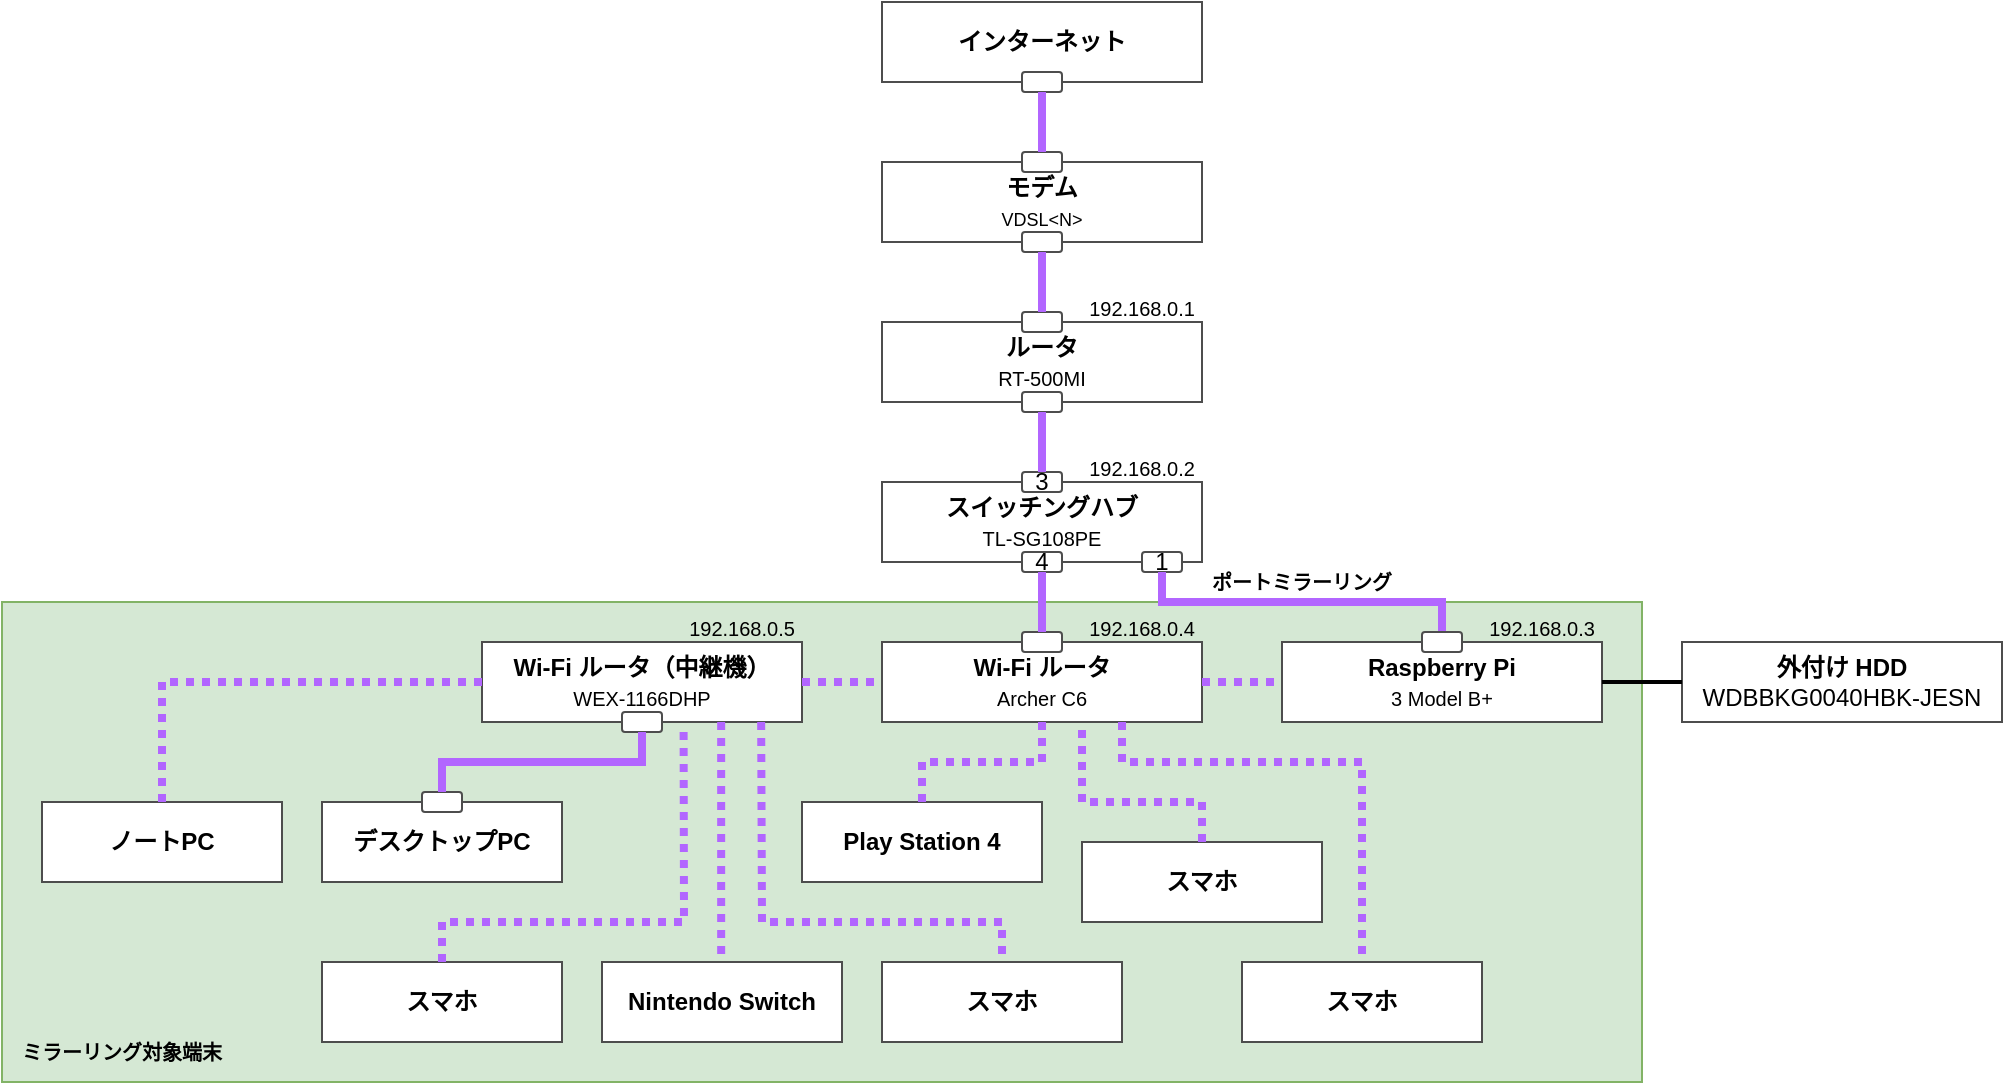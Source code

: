 <mxfile version="15.6.8" type="github">
  <diagram id="LkatXbXhpc6mPPL7ChRW" name="Page-1">
    <mxGraphModel dx="2035" dy="672" grid="0" gridSize="10" guides="1" tooltips="1" connect="1" arrows="1" fold="1" page="1" pageScale="1" pageWidth="850" pageHeight="1100" math="0" shadow="0">
      <root>
        <mxCell id="0" />
        <mxCell id="1" parent="0" />
        <mxCell id="Yr2Akf7SC9dJ6bto8UMj-26" value="" style="rounded=0;whiteSpace=wrap;html=1;fontFamily=Helvetica;fontSize=10;strokeColor=#82b366;align=center;fillColor=#d5e8d4;" vertex="1" parent="1">
          <mxGeometry x="-160" y="340" width="820" height="240" as="geometry" />
        </mxCell>
        <mxCell id="t_RywQkz7kmj2XYPyou5-1" value="&lt;b&gt;インターネット&lt;/b&gt;" style="rounded=0;whiteSpace=wrap;html=1;strokeColor=#4D4D4D;" parent="1" vertex="1">
          <mxGeometry x="280" y="40" width="160" height="40" as="geometry" />
        </mxCell>
        <mxCell id="t_RywQkz7kmj2XYPyou5-2" value="&lt;b&gt;モデム&lt;/b&gt;&lt;br&gt;&lt;font style=&quot;font-size: 9px&quot;&gt;VDSL&amp;lt;N&amp;gt;&lt;/font&gt;" style="rounded=0;whiteSpace=wrap;html=1;strokeColor=#4D4D4D;" parent="1" vertex="1">
          <mxGeometry x="280" y="120" width="160" height="40" as="geometry" />
        </mxCell>
        <mxCell id="t_RywQkz7kmj2XYPyou5-4" value="&lt;b&gt;ルータ&lt;/b&gt;&lt;br&gt;&lt;font style=&quot;font-size: 10px&quot;&gt;RT-500MI&lt;/font&gt;" style="rounded=0;whiteSpace=wrap;html=1;strokeColor=#4D4D4D;" parent="1" vertex="1">
          <mxGeometry x="280" y="200" width="160" height="40" as="geometry" />
        </mxCell>
        <mxCell id="t_RywQkz7kmj2XYPyou5-5" value="&lt;b&gt;スイッチングハブ&lt;/b&gt;&lt;br&gt;&lt;font style=&quot;font-size: 10px&quot;&gt;TL-SG108PE&lt;/font&gt;" style="rounded=0;whiteSpace=wrap;html=1;strokeColor=#4D4D4D;" parent="1" vertex="1">
          <mxGeometry x="280" y="280" width="160" height="40" as="geometry" />
        </mxCell>
        <mxCell id="t_RywQkz7kmj2XYPyou5-3" value="4" style="rounded=1;whiteSpace=wrap;html=1;strokeColor=#4D4D4D;" parent="1" vertex="1">
          <mxGeometry x="350" y="315" width="20" height="10" as="geometry" />
        </mxCell>
        <mxCell id="t_RywQkz7kmj2XYPyou5-6" value="" style="rounded=1;whiteSpace=wrap;html=1;strokeColor=#4D4D4D;" parent="1" vertex="1">
          <mxGeometry x="350" y="75" width="20" height="10" as="geometry" />
        </mxCell>
        <mxCell id="t_RywQkz7kmj2XYPyou5-7" value="" style="rounded=1;whiteSpace=wrap;html=1;strokeColor=#4D4D4D;" parent="1" vertex="1">
          <mxGeometry x="350" y="115" width="20" height="10" as="geometry" />
        </mxCell>
        <mxCell id="t_RywQkz7kmj2XYPyou5-8" value="" style="endArrow=none;html=1;rounded=0;strokeWidth=4;strokeColor=#B266FF;exitX=0.5;exitY=0;exitDx=0;exitDy=0;entryX=0.5;entryY=1;entryDx=0;entryDy=0;" parent="1" source="t_RywQkz7kmj2XYPyou5-7" target="t_RywQkz7kmj2XYPyou5-6" edge="1">
          <mxGeometry width="50" height="50" relative="1" as="geometry">
            <mxPoint x="360" y="110" as="sourcePoint" />
            <mxPoint x="520" y="100" as="targetPoint" />
          </mxGeometry>
        </mxCell>
        <mxCell id="t_RywQkz7kmj2XYPyou5-12" value="" style="rounded=1;whiteSpace=wrap;html=1;strokeColor=#4D4D4D;" parent="1" vertex="1">
          <mxGeometry x="350" y="155" width="20" height="10" as="geometry" />
        </mxCell>
        <mxCell id="t_RywQkz7kmj2XYPyou5-14" value="" style="rounded=1;whiteSpace=wrap;html=1;strokeColor=#4D4D4D;" parent="1" vertex="1">
          <mxGeometry x="350" y="195" width="20" height="10" as="geometry" />
        </mxCell>
        <mxCell id="t_RywQkz7kmj2XYPyou5-15" value="" style="endArrow=none;html=1;rounded=0;strokeWidth=4;strokeColor=#B266FF;exitX=0.5;exitY=0;exitDx=0;exitDy=0;entryX=0.5;entryY=1;entryDx=0;entryDy=0;" parent="1" source="t_RywQkz7kmj2XYPyou5-14" target="t_RywQkz7kmj2XYPyou5-12" edge="1">
          <mxGeometry width="50" height="50" relative="1" as="geometry">
            <mxPoint x="450.34" y="195" as="sourcePoint" />
            <mxPoint x="450.0" y="165" as="targetPoint" />
          </mxGeometry>
        </mxCell>
        <mxCell id="t_RywQkz7kmj2XYPyou5-16" value="" style="rounded=1;whiteSpace=wrap;html=1;strokeColor=#4D4D4D;" parent="1" vertex="1">
          <mxGeometry x="350" y="235" width="20" height="10" as="geometry" />
        </mxCell>
        <mxCell id="t_RywQkz7kmj2XYPyou5-17" value="&lt;p&gt;&lt;font style=&quot;font-size: 12px&quot;&gt;3&lt;/font&gt;&lt;/p&gt;" style="rounded=1;whiteSpace=wrap;html=1;strokeColor=#4D4D4D;align=center;" parent="1" vertex="1">
          <mxGeometry x="350" y="275" width="20" height="10" as="geometry" />
        </mxCell>
        <mxCell id="t_RywQkz7kmj2XYPyou5-18" value="" style="endArrow=none;html=1;rounded=0;strokeWidth=4;strokeColor=#B266FF;exitX=0.5;exitY=0;exitDx=0;exitDy=0;entryX=0.5;entryY=1;entryDx=0;entryDy=0;" parent="1" source="t_RywQkz7kmj2XYPyou5-17" target="t_RywQkz7kmj2XYPyou5-16" edge="1">
          <mxGeometry width="50" height="50" relative="1" as="geometry">
            <mxPoint x="420" y="275" as="sourcePoint" />
            <mxPoint x="420" y="245" as="targetPoint" />
          </mxGeometry>
        </mxCell>
        <mxCell id="Yr2Akf7SC9dJ6bto8UMj-3" value="&lt;p&gt;1&lt;/p&gt;" style="rounded=1;whiteSpace=wrap;html=1;strokeColor=#4D4D4D;align=center;" vertex="1" parent="1">
          <mxGeometry x="410" y="315" width="20" height="10" as="geometry" />
        </mxCell>
        <mxCell id="Yr2Akf7SC9dJ6bto8UMj-4" value="&lt;b&gt;Wi-Fi ルータ&lt;/b&gt;&lt;br&gt;&lt;span style=&quot;font-size: 10px&quot;&gt;Archer C6&lt;/span&gt;" style="rounded=0;whiteSpace=wrap;html=1;strokeColor=#4D4D4D;" vertex="1" parent="1">
          <mxGeometry x="280" y="360" width="160" height="40" as="geometry" />
        </mxCell>
        <mxCell id="Yr2Akf7SC9dJ6bto8UMj-5" value="&lt;p&gt;&lt;br&gt;&lt;/p&gt;" style="rounded=1;whiteSpace=wrap;html=1;strokeColor=#4D4D4D;align=center;" vertex="1" parent="1">
          <mxGeometry x="350" y="355" width="20" height="10" as="geometry" />
        </mxCell>
        <mxCell id="Yr2Akf7SC9dJ6bto8UMj-6" value="" style="endArrow=none;html=1;rounded=0;strokeWidth=4;strokeColor=#B266FF;exitX=0.5;exitY=0;exitDx=0;exitDy=0;entryX=0.5;entryY=1;entryDx=0;entryDy=0;" edge="1" parent="1" source="Yr2Akf7SC9dJ6bto8UMj-5" target="t_RywQkz7kmj2XYPyou5-3">
          <mxGeometry width="50" height="50" relative="1" as="geometry">
            <mxPoint x="339.76" y="395" as="sourcePoint" />
            <mxPoint x="339.76" y="365" as="targetPoint" />
            <Array as="points">
              <mxPoint x="360" y="340" />
            </Array>
          </mxGeometry>
        </mxCell>
        <mxCell id="Yr2Akf7SC9dJ6bto8UMj-7" value="&lt;b&gt;Raspberry Pi&lt;/b&gt;&lt;br&gt;&lt;span style=&quot;font-size: 10px&quot;&gt;3 Model B+&lt;/span&gt;" style="rounded=0;whiteSpace=wrap;html=1;strokeColor=#4D4D4D;" vertex="1" parent="1">
          <mxGeometry x="480" y="360" width="160" height="40" as="geometry" />
        </mxCell>
        <mxCell id="Yr2Akf7SC9dJ6bto8UMj-8" value="&lt;b&gt;Wi-Fi ルータ（中継機）&lt;/b&gt;&lt;br&gt;&lt;span style=&quot;font-size: 10px&quot;&gt;WEX-1166DHP&lt;/span&gt;" style="rounded=0;whiteSpace=wrap;html=1;strokeColor=#4D4D4D;" vertex="1" parent="1">
          <mxGeometry x="80" y="360" width="160" height="40" as="geometry" />
        </mxCell>
        <mxCell id="Yr2Akf7SC9dJ6bto8UMj-9" value="" style="endArrow=none;html=1;rounded=0;strokeWidth=4;strokeColor=#B266FF;exitX=0.5;exitY=1;exitDx=0;exitDy=0;entryX=0.5;entryY=0;entryDx=0;entryDy=0;" edge="1" parent="1" source="Yr2Akf7SC9dJ6bto8UMj-3" target="Yr2Akf7SC9dJ6bto8UMj-10">
          <mxGeometry width="50" height="50" relative="1" as="geometry">
            <mxPoint x="370" y="285" as="sourcePoint" />
            <mxPoint x="520" y="285" as="targetPoint" />
            <Array as="points">
              <mxPoint x="420" y="340" />
              <mxPoint x="560" y="340" />
            </Array>
          </mxGeometry>
        </mxCell>
        <mxCell id="Yr2Akf7SC9dJ6bto8UMj-10" value="&lt;p&gt;&lt;br&gt;&lt;/p&gt;" style="rounded=1;whiteSpace=wrap;html=1;strokeColor=#4D4D4D;align=center;" vertex="1" parent="1">
          <mxGeometry x="550" y="355" width="20" height="10" as="geometry" />
        </mxCell>
        <mxCell id="Yr2Akf7SC9dJ6bto8UMj-11" value="" style="endArrow=none;html=1;rounded=0;strokeWidth=4;strokeColor=#B266FF;exitX=1;exitY=0.5;exitDx=0;exitDy=0;entryX=0;entryY=0.5;entryDx=0;entryDy=0;dashed=1;dashPattern=1 1;" edge="1" parent="1" source="Yr2Akf7SC9dJ6bto8UMj-8" target="Yr2Akf7SC9dJ6bto8UMj-4">
          <mxGeometry width="50" height="50" relative="1" as="geometry">
            <mxPoint x="530" y="265" as="sourcePoint" />
            <mxPoint x="530" y="235" as="targetPoint" />
          </mxGeometry>
        </mxCell>
        <mxCell id="Yr2Akf7SC9dJ6bto8UMj-12" value="&lt;b&gt;ポートミラーリング&lt;/b&gt;" style="text;html=1;strokeColor=none;fillColor=none;align=center;verticalAlign=middle;whiteSpace=wrap;rounded=0;fontFamily=Helvetica;fontSize=10;" vertex="1" parent="1">
          <mxGeometry x="430" y="315" width="120" height="30" as="geometry" />
        </mxCell>
        <mxCell id="Yr2Akf7SC9dJ6bto8UMj-14" value="" style="endArrow=none;html=1;rounded=0;strokeWidth=4;strokeColor=#B266FF;exitX=1;exitY=0.5;exitDx=0;exitDy=0;entryX=0;entryY=0.5;entryDx=0;entryDy=0;dashed=1;dashPattern=1 1;" edge="1" parent="1" source="Yr2Akf7SC9dJ6bto8UMj-4" target="Yr2Akf7SC9dJ6bto8UMj-7">
          <mxGeometry width="50" height="50" relative="1" as="geometry">
            <mxPoint x="250" y="390" as="sourcePoint" />
            <mxPoint x="290" y="390" as="targetPoint" />
          </mxGeometry>
        </mxCell>
        <mxCell id="Yr2Akf7SC9dJ6bto8UMj-15" value="&lt;b&gt;外付け HDD&lt;br&gt;&lt;/b&gt;WDBBKG0040HBK-JESN" style="rounded=0;whiteSpace=wrap;html=1;strokeColor=#4D4D4D;" vertex="1" parent="1">
          <mxGeometry x="680" y="360" width="160" height="40" as="geometry" />
        </mxCell>
        <mxCell id="Yr2Akf7SC9dJ6bto8UMj-16" value="" style="endArrow=none;html=1;rounded=0;strokeWidth=2;strokeColor=#000000;exitX=0;exitY=0.5;exitDx=0;exitDy=0;entryX=1;entryY=0.5;entryDx=0;entryDy=0;" edge="1" parent="1" source="Yr2Akf7SC9dJ6bto8UMj-15" target="Yr2Akf7SC9dJ6bto8UMj-7">
          <mxGeometry width="50" height="50" relative="1" as="geometry">
            <mxPoint x="679.17" y="315.0" as="sourcePoint" />
            <mxPoint x="679.17" y="285.0" as="targetPoint" />
          </mxGeometry>
        </mxCell>
        <mxCell id="Yr2Akf7SC9dJ6bto8UMj-17" value="192.168.0.4" style="text;html=1;strokeColor=none;fillColor=none;align=center;verticalAlign=middle;whiteSpace=wrap;rounded=0;fontFamily=Helvetica;fontSize=10;" vertex="1" parent="1">
          <mxGeometry x="380" y="345" width="60" height="15" as="geometry" />
        </mxCell>
        <mxCell id="Yr2Akf7SC9dJ6bto8UMj-18" value="192.168.0.3" style="text;html=1;strokeColor=none;fillColor=none;align=center;verticalAlign=middle;whiteSpace=wrap;rounded=0;fontFamily=Helvetica;fontSize=10;" vertex="1" parent="1">
          <mxGeometry x="580" y="345" width="60" height="15" as="geometry" />
        </mxCell>
        <mxCell id="Yr2Akf7SC9dJ6bto8UMj-19" value="192.168.0.2&lt;span style=&quot;color: rgba(0 , 0 , 0 , 0) ; font-family: monospace ; font-size: 0px&quot;&gt;%3CmxGraphModel%3E%3Croot%3E%3CmxCell%20id%3D%220%22%2F%3E%3CmxCell%20id%3D%221%22%20parent%3D%220%22%2F%3E%3CmxCell%20id%3D%222%22%20value%3D%22192.168.0.4%22%20style%3D%22text%3Bhtml%3D1%3BstrokeColor%3Dnone%3BfillColor%3Dnone%3Balign%3Dcenter%3BverticalAlign%3Dmiddle%3BwhiteSpace%3Dwrap%3Brounded%3D0%3BfontFamily%3DHelvetica%3BfontSize%3D10%3B%22%20vertex%3D%221%22%20parent%3D%221%22%3E%3CmxGeometry%20x%3D%22380%22%20y%3D%22345%22%20width%3D%2260%22%20height%3D%2215%22%20as%3D%22geometry%22%2F%3E%3C%2FmxCell%3E%3C%2Froot%3E%3C%2FmxGraphModel%3E&lt;/span&gt;" style="text;html=1;strokeColor=none;fillColor=none;align=center;verticalAlign=middle;whiteSpace=wrap;rounded=0;fontFamily=Helvetica;fontSize=10;" vertex="1" parent="1">
          <mxGeometry x="380" y="265" width="60" height="15" as="geometry" />
        </mxCell>
        <mxCell id="Yr2Akf7SC9dJ6bto8UMj-20" value="192.168.0.1&lt;span style=&quot;color: rgba(0 , 0 , 0 , 0) ; font-family: monospace ; font-size: 0px&quot;&gt;%3CmxGraphModel%3E%3Croot%3E%3CmxCell%20id%3D%220%22%2F%3E%3CmxCell%20id%3D%221%22%20parent%3D%220%22%2F%3E%3CmxCell%20id%3D%222%22%20value%3D%22192.168.0.4%22%20style%3D%22text%3Bhtml%3D1%3BstrokeColor%3Dnone%3BfillColor%3Dnone%3Balign%3Dcenter%3BverticalAlign%3Dmiddle%3BwhiteSpace%3Dwrap%3Brounded%3D0%3BfontFamily%3DHelvetica%3BfontSize%3D10%3B%22%20vertex%3D%221%22%20parent%3D%221%22%3E%3CmxGeometry%20x%3D%22380%22%20y%3D%22345%22%20width%3D%2260%22%20height%3D%2215%22%20as%3D%22geometry%22%2F%3E%3C%2FmxCell%3E%3C%2Froot%3E%3C%2FmxGraphModel%3E&lt;/span&gt;" style="text;html=1;strokeColor=none;fillColor=none;align=center;verticalAlign=middle;whiteSpace=wrap;rounded=0;fontFamily=Helvetica;fontSize=10;" vertex="1" parent="1">
          <mxGeometry x="380" y="185" width="60" height="15" as="geometry" />
        </mxCell>
        <mxCell id="Yr2Akf7SC9dJ6bto8UMj-21" value="&lt;b&gt;デスクトップPC&lt;/b&gt;" style="rounded=0;whiteSpace=wrap;html=1;strokeColor=#4D4D4D;" vertex="1" parent="1">
          <mxGeometry y="440" width="120" height="40" as="geometry" />
        </mxCell>
        <mxCell id="Yr2Akf7SC9dJ6bto8UMj-22" value="&lt;b&gt;Nintendo Switch&lt;/b&gt;" style="rounded=0;whiteSpace=wrap;html=1;strokeColor=#4D4D4D;" vertex="1" parent="1">
          <mxGeometry x="140" y="520" width="120" height="40" as="geometry" />
        </mxCell>
        <mxCell id="Yr2Akf7SC9dJ6bto8UMj-23" value="&lt;b&gt;スマホ&lt;/b&gt;" style="rounded=0;whiteSpace=wrap;html=1;strokeColor=#4D4D4D;" vertex="1" parent="1">
          <mxGeometry x="280" y="520" width="120" height="40" as="geometry" />
        </mxCell>
        <mxCell id="Yr2Akf7SC9dJ6bto8UMj-24" value="&lt;b&gt;スマホ&lt;/b&gt;" style="rounded=0;whiteSpace=wrap;html=1;strokeColor=#4D4D4D;" vertex="1" parent="1">
          <mxGeometry x="380" y="460" width="120" height="40" as="geometry" />
        </mxCell>
        <mxCell id="Yr2Akf7SC9dJ6bto8UMj-25" value="&lt;b&gt;Play Station 4&lt;/b&gt;" style="rounded=0;whiteSpace=wrap;html=1;strokeColor=#4D4D4D;" vertex="1" parent="1">
          <mxGeometry x="240" y="440" width="120" height="40" as="geometry" />
        </mxCell>
        <mxCell id="Yr2Akf7SC9dJ6bto8UMj-27" value="&lt;p&gt;&lt;br&gt;&lt;/p&gt;" style="rounded=1;whiteSpace=wrap;html=1;strokeColor=#4D4D4D;align=center;" vertex="1" parent="1">
          <mxGeometry x="150" y="395" width="20" height="10" as="geometry" />
        </mxCell>
        <mxCell id="Yr2Akf7SC9dJ6bto8UMj-28" value="&lt;p&gt;&lt;br&gt;&lt;/p&gt;" style="rounded=1;whiteSpace=wrap;html=1;strokeColor=#4D4D4D;align=center;" vertex="1" parent="1">
          <mxGeometry x="50" y="435" width="20" height="10" as="geometry" />
        </mxCell>
        <mxCell id="Yr2Akf7SC9dJ6bto8UMj-29" value="" style="endArrow=none;html=1;rounded=0;strokeWidth=4;strokeColor=#B266FF;exitX=0.5;exitY=1;exitDx=0;exitDy=0;entryX=0.5;entryY=0;entryDx=0;entryDy=0;" edge="1" parent="1" source="Yr2Akf7SC9dJ6bto8UMj-27" target="Yr2Akf7SC9dJ6bto8UMj-28">
          <mxGeometry width="50" height="50" relative="1" as="geometry">
            <mxPoint x="370" y="285.0" as="sourcePoint" />
            <mxPoint x="370" y="255.0" as="targetPoint" />
            <Array as="points">
              <mxPoint x="160" y="420" />
              <mxPoint x="60" y="420" />
            </Array>
          </mxGeometry>
        </mxCell>
        <mxCell id="Yr2Akf7SC9dJ6bto8UMj-30" value="&lt;b&gt;スマホ&lt;/b&gt;" style="rounded=0;whiteSpace=wrap;html=1;strokeColor=#4D4D4D;" vertex="1" parent="1">
          <mxGeometry y="520" width="120" height="40" as="geometry" />
        </mxCell>
        <mxCell id="Yr2Akf7SC9dJ6bto8UMj-31" value="" style="endArrow=none;html=1;rounded=0;strokeWidth=4;strokeColor=#B266FF;exitX=0.5;exitY=0;exitDx=0;exitDy=0;entryX=0.63;entryY=1.054;entryDx=0;entryDy=0;dashed=1;dashPattern=1 1;entryPerimeter=0;" edge="1" parent="1">
          <mxGeometry width="50" height="50" relative="1" as="geometry">
            <mxPoint x="60" y="520" as="sourcePoint" />
            <mxPoint x="180.8" y="402.16" as="targetPoint" />
            <Array as="points">
              <mxPoint x="60" y="500" />
              <mxPoint x="181" y="500" />
            </Array>
          </mxGeometry>
        </mxCell>
        <mxCell id="Yr2Akf7SC9dJ6bto8UMj-33" value="" style="endArrow=none;html=1;rounded=0;strokeWidth=4;strokeColor=#B266FF;dashed=1;dashPattern=1 1;" edge="1" parent="1">
          <mxGeometry width="50" height="50" relative="1" as="geometry">
            <mxPoint x="199.58" y="400" as="sourcePoint" />
            <mxPoint x="199.58" y="520" as="targetPoint" />
            <Array as="points" />
          </mxGeometry>
        </mxCell>
        <mxCell id="Yr2Akf7SC9dJ6bto8UMj-34" value="" style="endArrow=none;html=1;rounded=0;strokeWidth=4;strokeColor=#B266FF;dashed=1;dashPattern=1 1;entryX=0.5;entryY=0;entryDx=0;entryDy=0;" edge="1" parent="1" target="Yr2Akf7SC9dJ6bto8UMj-23">
          <mxGeometry width="50" height="50" relative="1" as="geometry">
            <mxPoint x="219.58" y="400" as="sourcePoint" />
            <mxPoint x="219.58" y="520" as="targetPoint" />
            <Array as="points">
              <mxPoint x="220" y="500" />
              <mxPoint x="340" y="500" />
            </Array>
          </mxGeometry>
        </mxCell>
        <mxCell id="Yr2Akf7SC9dJ6bto8UMj-35" value="" style="endArrow=none;html=1;rounded=0;strokeWidth=4;strokeColor=#B266FF;exitX=0.5;exitY=0;exitDx=0;exitDy=0;entryX=0.5;entryY=1;entryDx=0;entryDy=0;dashed=1;dashPattern=1 1;" edge="1" parent="1" source="Yr2Akf7SC9dJ6bto8UMj-25" target="Yr2Akf7SC9dJ6bto8UMj-4">
          <mxGeometry width="50" height="50" relative="1" as="geometry">
            <mxPoint x="450" y="390" as="sourcePoint" />
            <mxPoint x="490" y="390" as="targetPoint" />
            <Array as="points">
              <mxPoint x="300" y="420" />
              <mxPoint x="360" y="420" />
            </Array>
          </mxGeometry>
        </mxCell>
        <mxCell id="Yr2Akf7SC9dJ6bto8UMj-37" value="" style="endArrow=none;html=1;rounded=0;strokeWidth=4;strokeColor=#B266FF;exitX=0.5;exitY=0;exitDx=0;exitDy=0;entryX=0.625;entryY=1.054;entryDx=0;entryDy=0;dashed=1;dashPattern=1 1;entryPerimeter=0;" edge="1" parent="1" source="Yr2Akf7SC9dJ6bto8UMj-24" target="Yr2Akf7SC9dJ6bto8UMj-4">
          <mxGeometry width="50" height="50" relative="1" as="geometry">
            <mxPoint x="450" y="390" as="sourcePoint" />
            <mxPoint x="490" y="390" as="targetPoint" />
            <Array as="points">
              <mxPoint x="440" y="440" />
              <mxPoint x="380" y="440" />
            </Array>
          </mxGeometry>
        </mxCell>
        <mxCell id="Yr2Akf7SC9dJ6bto8UMj-38" value="&lt;b&gt;スマホ&lt;/b&gt;" style="rounded=0;whiteSpace=wrap;html=1;strokeColor=#4D4D4D;" vertex="1" parent="1">
          <mxGeometry x="460" y="520" width="120" height="40" as="geometry" />
        </mxCell>
        <mxCell id="Yr2Akf7SC9dJ6bto8UMj-39" value="" style="endArrow=none;html=1;rounded=0;strokeWidth=4;strokeColor=#B266FF;exitX=0.75;exitY=1;exitDx=0;exitDy=0;entryX=0.5;entryY=0;entryDx=0;entryDy=0;dashed=1;dashPattern=1 1;" edge="1" parent="1" source="Yr2Akf7SC9dJ6bto8UMj-4" target="Yr2Akf7SC9dJ6bto8UMj-38">
          <mxGeometry width="50" height="50" relative="1" as="geometry">
            <mxPoint x="520" y="439.17" as="sourcePoint" />
            <mxPoint x="560" y="439.17" as="targetPoint" />
            <Array as="points">
              <mxPoint x="400" y="420" />
              <mxPoint x="520" y="420" />
            </Array>
          </mxGeometry>
        </mxCell>
        <mxCell id="Yr2Akf7SC9dJ6bto8UMj-40" value="&lt;b&gt;ノートPC&lt;/b&gt;" style="rounded=0;whiteSpace=wrap;html=1;strokeColor=#4D4D4D;" vertex="1" parent="1">
          <mxGeometry x="-140" y="440" width="120" height="40" as="geometry" />
        </mxCell>
        <mxCell id="Yr2Akf7SC9dJ6bto8UMj-41" value="" style="endArrow=none;html=1;rounded=0;strokeWidth=4;strokeColor=#B266FF;exitX=0.5;exitY=0;exitDx=0;exitDy=0;entryX=0;entryY=0.5;entryDx=0;entryDy=0;dashed=1;dashPattern=1 1;" edge="1" parent="1" source="Yr2Akf7SC9dJ6bto8UMj-40" target="Yr2Akf7SC9dJ6bto8UMj-8">
          <mxGeometry width="50" height="50" relative="1" as="geometry">
            <mxPoint x="-50" y="390" as="sourcePoint" />
            <mxPoint x="-10" y="390" as="targetPoint" />
            <Array as="points">
              <mxPoint x="-80" y="380" />
            </Array>
          </mxGeometry>
        </mxCell>
        <mxCell id="Yr2Akf7SC9dJ6bto8UMj-42" value="&lt;b&gt;ミラーリング対象端末&lt;/b&gt;" style="text;html=1;strokeColor=none;fillColor=none;align=center;verticalAlign=middle;whiteSpace=wrap;rounded=0;fontFamily=Helvetica;fontSize=10;" vertex="1" parent="1">
          <mxGeometry x="-160" y="550" width="120" height="30" as="geometry" />
        </mxCell>
        <mxCell id="Yr2Akf7SC9dJ6bto8UMj-45" value="192.168.0.5" style="text;html=1;strokeColor=none;fillColor=none;align=center;verticalAlign=middle;whiteSpace=wrap;rounded=0;fontFamily=Helvetica;fontSize=10;" vertex="1" parent="1">
          <mxGeometry x="180" y="345" width="60" height="15" as="geometry" />
        </mxCell>
      </root>
    </mxGraphModel>
  </diagram>
</mxfile>

